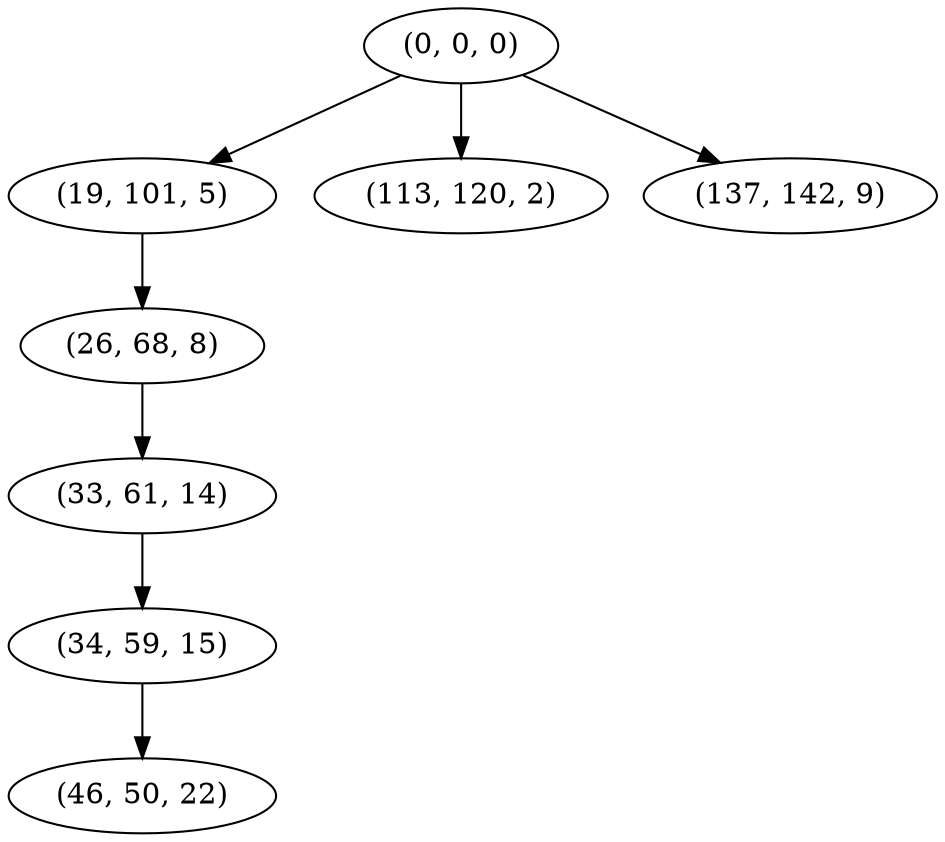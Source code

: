 digraph tree {
    "(0, 0, 0)";
    "(19, 101, 5)";
    "(26, 68, 8)";
    "(33, 61, 14)";
    "(34, 59, 15)";
    "(46, 50, 22)";
    "(113, 120, 2)";
    "(137, 142, 9)";
    "(0, 0, 0)" -> "(19, 101, 5)";
    "(0, 0, 0)" -> "(113, 120, 2)";
    "(0, 0, 0)" -> "(137, 142, 9)";
    "(19, 101, 5)" -> "(26, 68, 8)";
    "(26, 68, 8)" -> "(33, 61, 14)";
    "(33, 61, 14)" -> "(34, 59, 15)";
    "(34, 59, 15)" -> "(46, 50, 22)";
}
